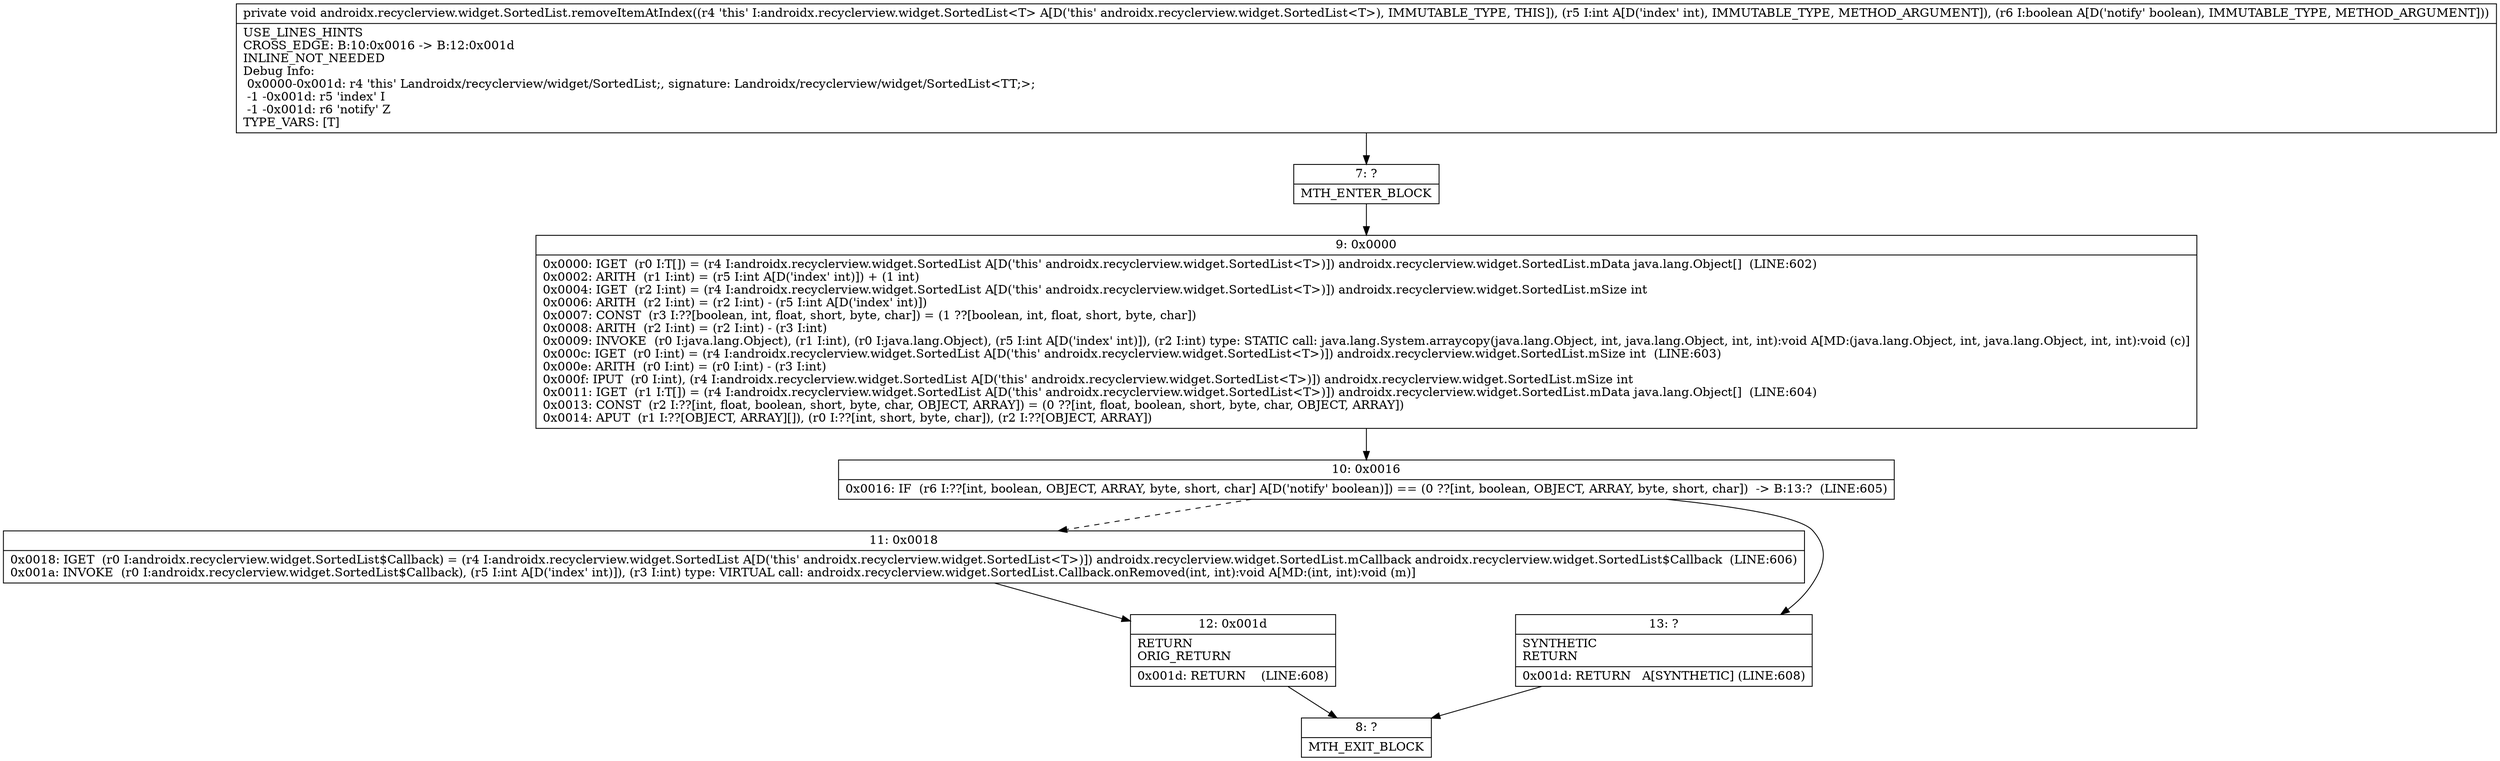 digraph "CFG forandroidx.recyclerview.widget.SortedList.removeItemAtIndex(IZ)V" {
Node_7 [shape=record,label="{7\:\ ?|MTH_ENTER_BLOCK\l}"];
Node_9 [shape=record,label="{9\:\ 0x0000|0x0000: IGET  (r0 I:T[]) = (r4 I:androidx.recyclerview.widget.SortedList A[D('this' androidx.recyclerview.widget.SortedList\<T\>)]) androidx.recyclerview.widget.SortedList.mData java.lang.Object[]  (LINE:602)\l0x0002: ARITH  (r1 I:int) = (r5 I:int A[D('index' int)]) + (1 int) \l0x0004: IGET  (r2 I:int) = (r4 I:androidx.recyclerview.widget.SortedList A[D('this' androidx.recyclerview.widget.SortedList\<T\>)]) androidx.recyclerview.widget.SortedList.mSize int \l0x0006: ARITH  (r2 I:int) = (r2 I:int) \- (r5 I:int A[D('index' int)]) \l0x0007: CONST  (r3 I:??[boolean, int, float, short, byte, char]) = (1 ??[boolean, int, float, short, byte, char]) \l0x0008: ARITH  (r2 I:int) = (r2 I:int) \- (r3 I:int) \l0x0009: INVOKE  (r0 I:java.lang.Object), (r1 I:int), (r0 I:java.lang.Object), (r5 I:int A[D('index' int)]), (r2 I:int) type: STATIC call: java.lang.System.arraycopy(java.lang.Object, int, java.lang.Object, int, int):void A[MD:(java.lang.Object, int, java.lang.Object, int, int):void (c)]\l0x000c: IGET  (r0 I:int) = (r4 I:androidx.recyclerview.widget.SortedList A[D('this' androidx.recyclerview.widget.SortedList\<T\>)]) androidx.recyclerview.widget.SortedList.mSize int  (LINE:603)\l0x000e: ARITH  (r0 I:int) = (r0 I:int) \- (r3 I:int) \l0x000f: IPUT  (r0 I:int), (r4 I:androidx.recyclerview.widget.SortedList A[D('this' androidx.recyclerview.widget.SortedList\<T\>)]) androidx.recyclerview.widget.SortedList.mSize int \l0x0011: IGET  (r1 I:T[]) = (r4 I:androidx.recyclerview.widget.SortedList A[D('this' androidx.recyclerview.widget.SortedList\<T\>)]) androidx.recyclerview.widget.SortedList.mData java.lang.Object[]  (LINE:604)\l0x0013: CONST  (r2 I:??[int, float, boolean, short, byte, char, OBJECT, ARRAY]) = (0 ??[int, float, boolean, short, byte, char, OBJECT, ARRAY]) \l0x0014: APUT  (r1 I:??[OBJECT, ARRAY][]), (r0 I:??[int, short, byte, char]), (r2 I:??[OBJECT, ARRAY]) \l}"];
Node_10 [shape=record,label="{10\:\ 0x0016|0x0016: IF  (r6 I:??[int, boolean, OBJECT, ARRAY, byte, short, char] A[D('notify' boolean)]) == (0 ??[int, boolean, OBJECT, ARRAY, byte, short, char])  \-\> B:13:?  (LINE:605)\l}"];
Node_11 [shape=record,label="{11\:\ 0x0018|0x0018: IGET  (r0 I:androidx.recyclerview.widget.SortedList$Callback) = (r4 I:androidx.recyclerview.widget.SortedList A[D('this' androidx.recyclerview.widget.SortedList\<T\>)]) androidx.recyclerview.widget.SortedList.mCallback androidx.recyclerview.widget.SortedList$Callback  (LINE:606)\l0x001a: INVOKE  (r0 I:androidx.recyclerview.widget.SortedList$Callback), (r5 I:int A[D('index' int)]), (r3 I:int) type: VIRTUAL call: androidx.recyclerview.widget.SortedList.Callback.onRemoved(int, int):void A[MD:(int, int):void (m)]\l}"];
Node_12 [shape=record,label="{12\:\ 0x001d|RETURN\lORIG_RETURN\l|0x001d: RETURN    (LINE:608)\l}"];
Node_8 [shape=record,label="{8\:\ ?|MTH_EXIT_BLOCK\l}"];
Node_13 [shape=record,label="{13\:\ ?|SYNTHETIC\lRETURN\l|0x001d: RETURN   A[SYNTHETIC] (LINE:608)\l}"];
MethodNode[shape=record,label="{private void androidx.recyclerview.widget.SortedList.removeItemAtIndex((r4 'this' I:androidx.recyclerview.widget.SortedList\<T\> A[D('this' androidx.recyclerview.widget.SortedList\<T\>), IMMUTABLE_TYPE, THIS]), (r5 I:int A[D('index' int), IMMUTABLE_TYPE, METHOD_ARGUMENT]), (r6 I:boolean A[D('notify' boolean), IMMUTABLE_TYPE, METHOD_ARGUMENT]))  | USE_LINES_HINTS\lCROSS_EDGE: B:10:0x0016 \-\> B:12:0x001d\lINLINE_NOT_NEEDED\lDebug Info:\l  0x0000\-0x001d: r4 'this' Landroidx\/recyclerview\/widget\/SortedList;, signature: Landroidx\/recyclerview\/widget\/SortedList\<TT;\>;\l  \-1 \-0x001d: r5 'index' I\l  \-1 \-0x001d: r6 'notify' Z\lTYPE_VARS: [T]\l}"];
MethodNode -> Node_7;Node_7 -> Node_9;
Node_9 -> Node_10;
Node_10 -> Node_11[style=dashed];
Node_10 -> Node_13;
Node_11 -> Node_12;
Node_12 -> Node_8;
Node_13 -> Node_8;
}

